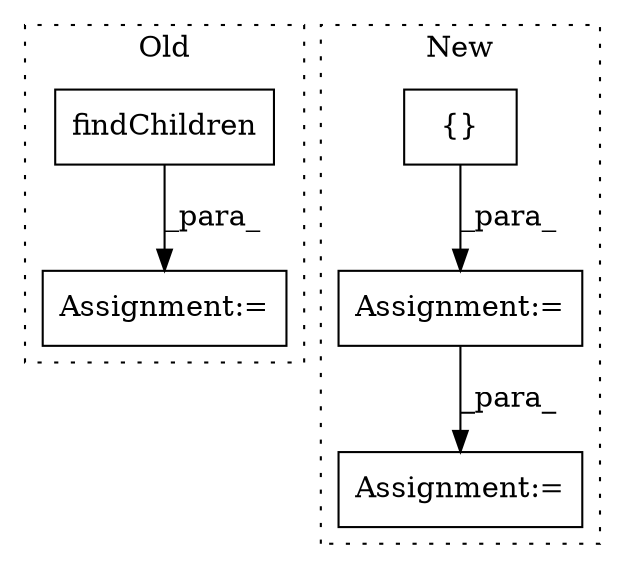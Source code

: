 digraph G {
subgraph cluster0 {
1 [label="findChildren" a="32" s="4692,4709" l="13,1" shape="box"];
5 [label="Assignment:=" a="7" s="4687" l="1" shape="box"];
label = "Old";
style="dotted";
}
subgraph cluster1 {
2 [label="{}" a="4" s="4907,4922" l="1,1" shape="box"];
3 [label="Assignment:=" a="7" s="4755" l="15" shape="box"];
4 [label="Assignment:=" a="7" s="4888" l="44" shape="box"];
label = "New";
style="dotted";
}
1 -> 5 [label="_para_"];
2 -> 4 [label="_para_"];
4 -> 3 [label="_para_"];
}